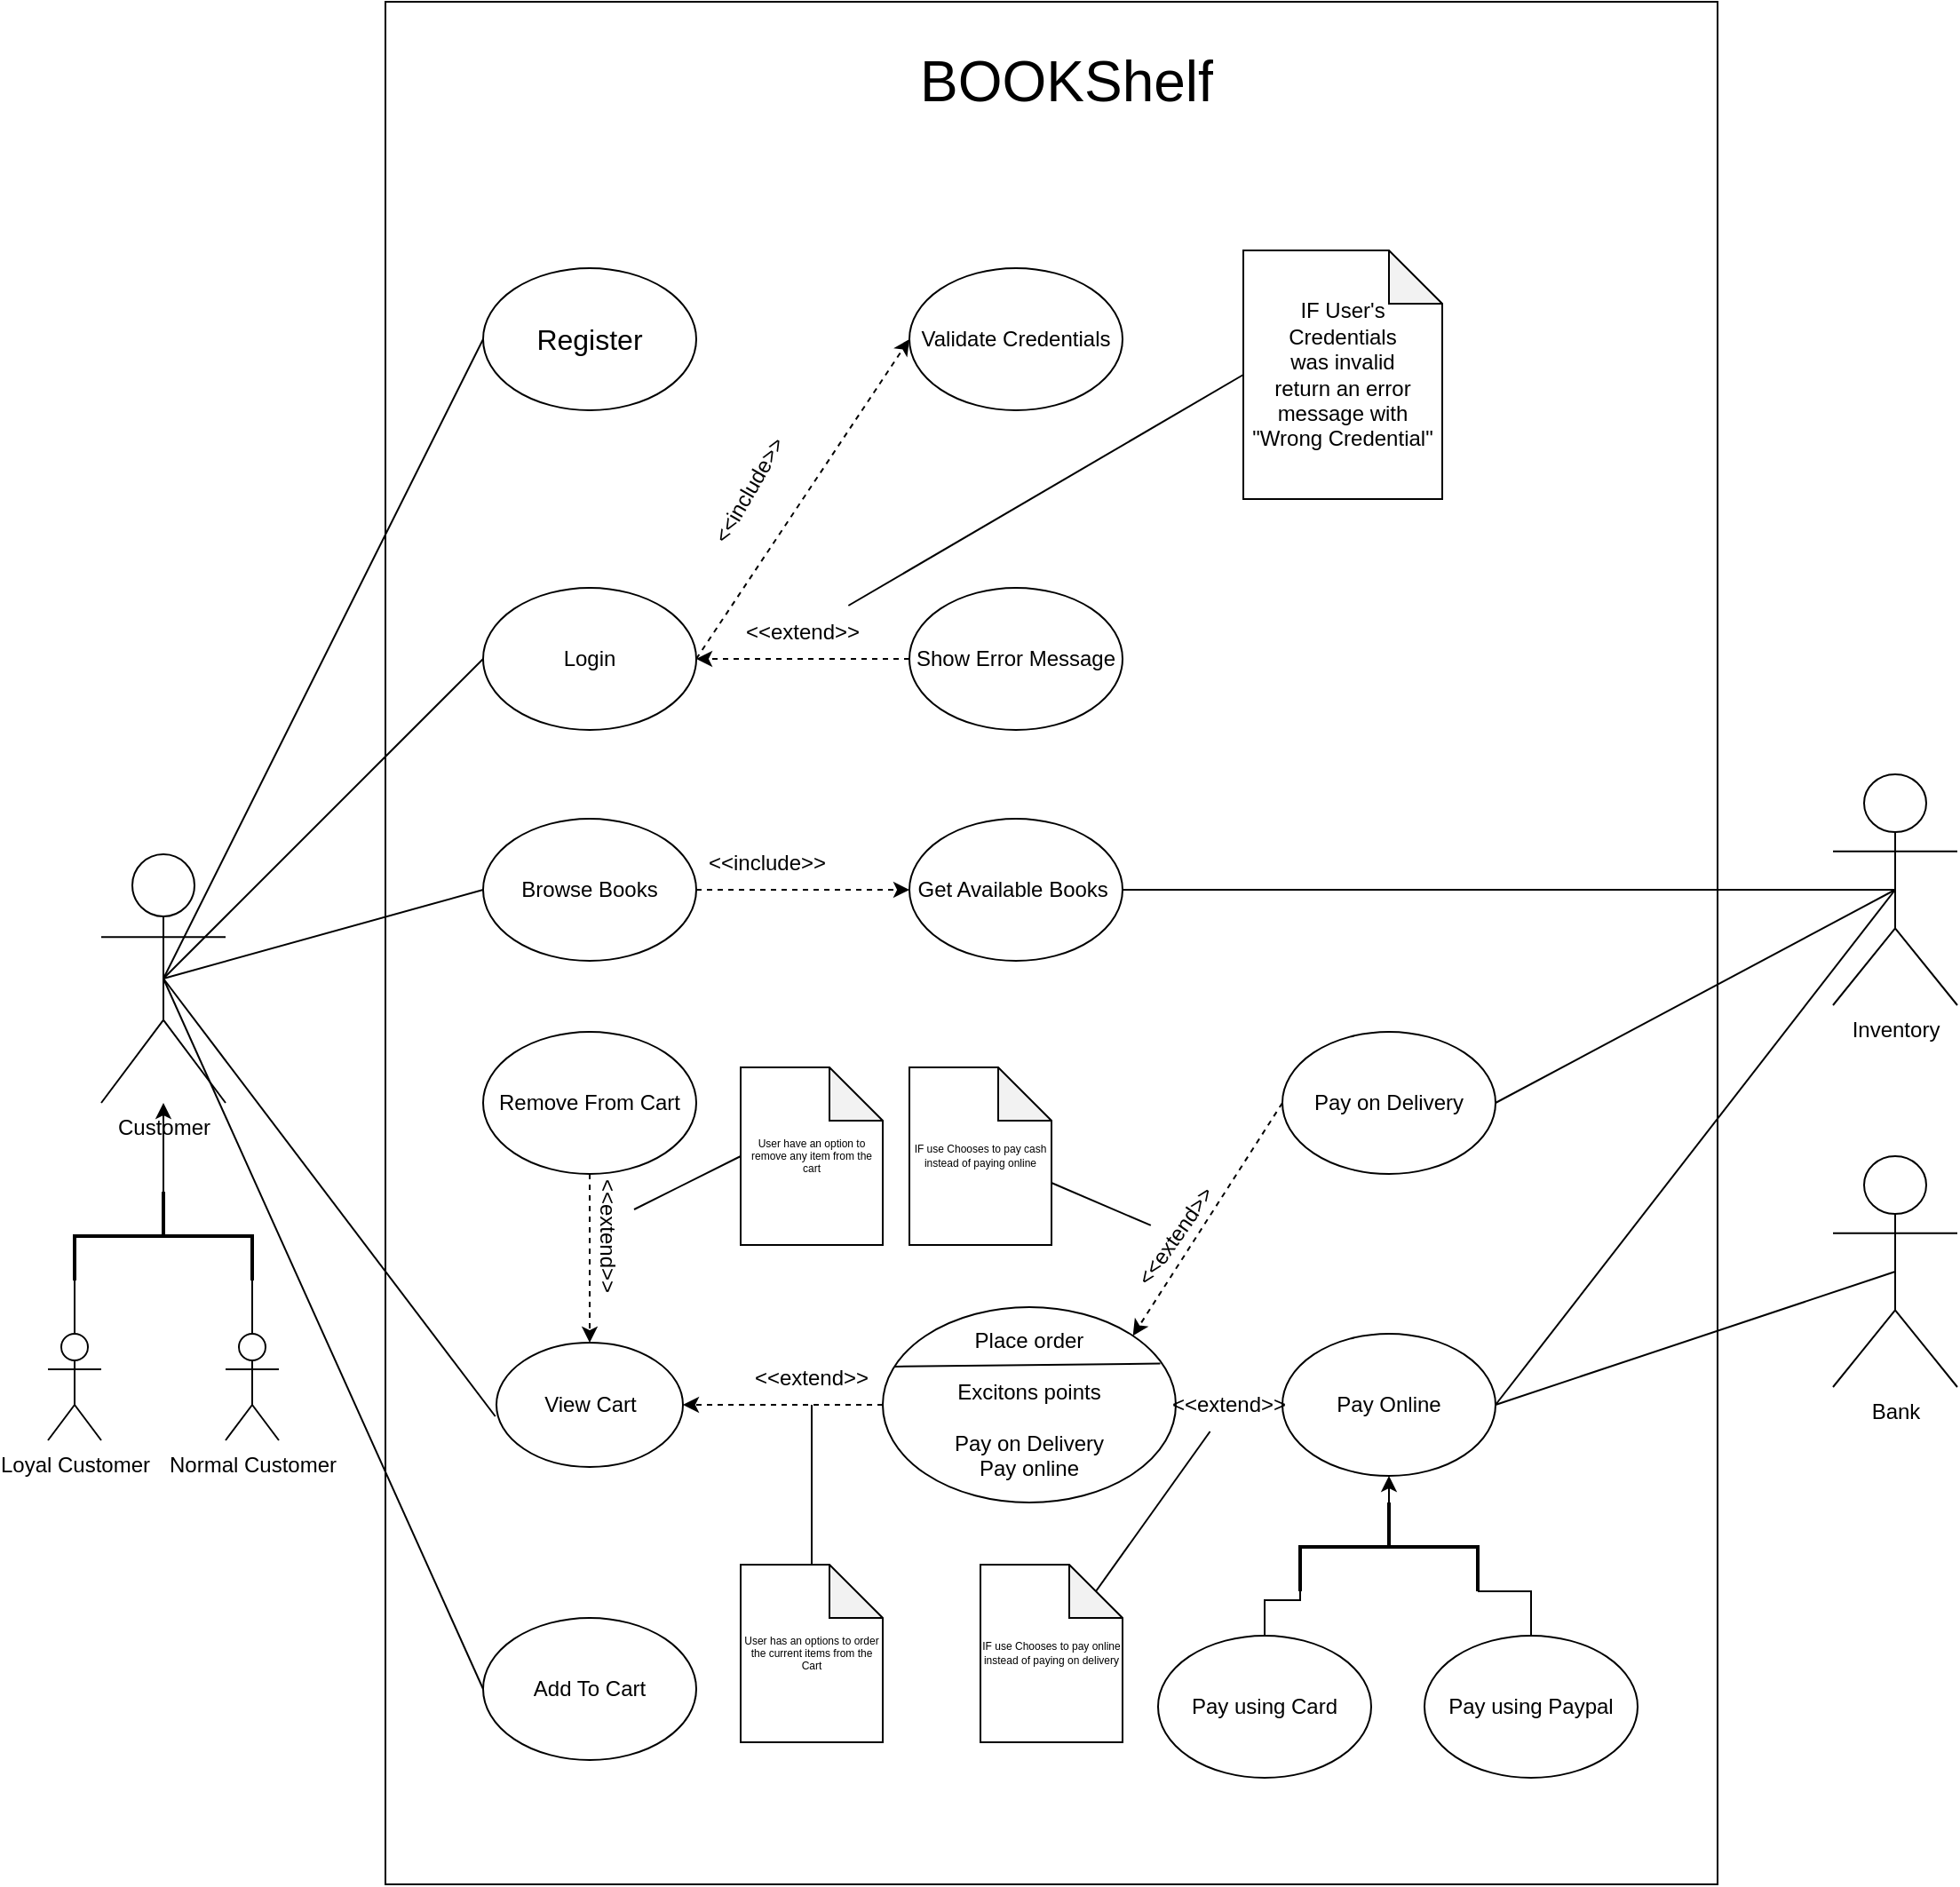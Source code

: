 <mxfile>
    <diagram name="Page-1" id="FFDucG5oGOfps-OhAbP-">
        <mxGraphModel dx="3547" dy="1830" grid="1" gridSize="10" guides="1" tooltips="1" connect="1" arrows="1" fold="1" page="1" pageScale="1" pageWidth="850" pageHeight="1100" math="0" shadow="0">
            <root>
                <mxCell id="0"/>
                <mxCell id="1" parent="0"/>
                <mxCell id="30" value="" style="rounded=0;whiteSpace=wrap;html=1;" parent="1" vertex="1">
                    <mxGeometry x="460" y="20" width="750" height="1060" as="geometry"/>
                </mxCell>
                <mxCell id="8up1fQo6_-ufdSc32_0c-560" style="rounded=0;orthogonalLoop=1;jettySize=auto;html=1;exitX=0.5;exitY=0.5;exitDx=0;exitDy=0;exitPerimeter=0;entryX=0;entryY=0.5;entryDx=0;entryDy=0;endArrow=none;endFill=0;fillColor=none;" parent="1" source="8up1fQo6_-ufdSc32_0c-541" target="8up1fQo6_-ufdSc32_0c-545" edge="1">
                    <mxGeometry relative="1" as="geometry"/>
                </mxCell>
                <mxCell id="8up1fQo6_-ufdSc32_0c-561" style="rounded=0;orthogonalLoop=1;jettySize=auto;html=1;entryX=0;entryY=0.5;entryDx=0;entryDy=0;endArrow=none;endFill=0;exitX=0.5;exitY=0.5;exitDx=0;exitDy=0;exitPerimeter=0;fillColor=none;" parent="1" source="8up1fQo6_-ufdSc32_0c-541" target="8up1fQo6_-ufdSc32_0c-548" edge="1">
                    <mxGeometry relative="1" as="geometry"/>
                </mxCell>
                <mxCell id="8up1fQo6_-ufdSc32_0c-562" style="rounded=0;orthogonalLoop=1;jettySize=auto;html=1;exitX=0.5;exitY=0.5;exitDx=0;exitDy=0;exitPerimeter=0;entryX=0;entryY=0.5;entryDx=0;entryDy=0;endArrow=none;endFill=0;fillColor=none;" parent="1" source="8up1fQo6_-ufdSc32_0c-541" target="8up1fQo6_-ufdSc32_0c-549" edge="1">
                    <mxGeometry relative="1" as="geometry"/>
                </mxCell>
                <mxCell id="8up1fQo6_-ufdSc32_0c-565" style="rounded=0;orthogonalLoop=1;jettySize=auto;html=1;exitX=0.5;exitY=0.5;exitDx=0;exitDy=0;exitPerimeter=0;entryX=0;entryY=0.5;entryDx=0;entryDy=0;endArrow=none;endFill=0;fillColor=none;" parent="1" source="8up1fQo6_-ufdSc32_0c-541" target="8up1fQo6_-ufdSc32_0c-553" edge="1">
                    <mxGeometry relative="1" as="geometry"/>
                </mxCell>
                <mxCell id="8up1fQo6_-ufdSc32_0c-541" value="Customer" style="shape=umlActor;verticalLabelPosition=bottom;verticalAlign=top;html=1;outlineConnect=0;" parent="1" vertex="1">
                    <mxGeometry x="300" y="500" width="70" height="140" as="geometry"/>
                </mxCell>
                <mxCell id="8up1fQo6_-ufdSc32_0c-542" value="&lt;span style=&quot;text-align: center;&quot;&gt;&lt;font style=&quot;font-size: 32px;&quot;&gt;BOOKShelf&lt;/font&gt;&lt;/span&gt;" style="text;strokeColor=none;fillColor=none;align=left;verticalAlign=middle;spacingLeft=4;spacingRight=4;overflow=hidden;points=[[0,0.5],[1,0.5]];portConstraint=eastwest;rotatable=0;whiteSpace=wrap;html=1;" parent="1" vertex="1">
                    <mxGeometry x="755" y="40" width="180" height="50" as="geometry"/>
                </mxCell>
                <mxCell id="8up1fQo6_-ufdSc32_0c-543" value="Inventory" style="shape=umlActor;verticalLabelPosition=bottom;verticalAlign=top;html=1;outlineConnect=0;" parent="1" vertex="1">
                    <mxGeometry x="1275" y="455" width="70" height="130" as="geometry"/>
                </mxCell>
                <mxCell id="8up1fQo6_-ufdSc32_0c-544" value="Bank" style="shape=umlActor;verticalLabelPosition=bottom;verticalAlign=top;html=1;outlineConnect=0;" parent="1" vertex="1">
                    <mxGeometry x="1275" y="670" width="70" height="130" as="geometry"/>
                </mxCell>
                <mxCell id="8up1fQo6_-ufdSc32_0c-568" style="rounded=0;orthogonalLoop=1;jettySize=auto;html=1;exitX=1;exitY=0.5;exitDx=0;exitDy=0;entryX=0;entryY=0.5;entryDx=0;entryDy=0;dashed=1;" parent="1" source="8up1fQo6_-ufdSc32_0c-545" target="8up1fQo6_-ufdSc32_0c-546" edge="1">
                    <mxGeometry relative="1" as="geometry"/>
                </mxCell>
                <mxCell id="8up1fQo6_-ufdSc32_0c-545" value="Login" style="ellipse;whiteSpace=wrap;html=1;" parent="1" vertex="1">
                    <mxGeometry x="515" y="350" width="120" height="80" as="geometry"/>
                </mxCell>
                <mxCell id="8up1fQo6_-ufdSc32_0c-546" value="Validate Credentials" style="ellipse;whiteSpace=wrap;html=1;" parent="1" vertex="1">
                    <mxGeometry x="755" y="170" width="120" height="80" as="geometry"/>
                </mxCell>
                <mxCell id="8up1fQo6_-ufdSc32_0c-570" style="rounded=0;orthogonalLoop=1;jettySize=auto;html=1;exitX=0;exitY=0.5;exitDx=0;exitDy=0;entryX=1;entryY=0.5;entryDx=0;entryDy=0;dashed=1;" parent="1" source="8up1fQo6_-ufdSc32_0c-547" target="8up1fQo6_-ufdSc32_0c-545" edge="1">
                    <mxGeometry relative="1" as="geometry"/>
                </mxCell>
                <mxCell id="8up1fQo6_-ufdSc32_0c-547" value="Show Error Message" style="ellipse;whiteSpace=wrap;html=1;" parent="1" vertex="1">
                    <mxGeometry x="755" y="350" width="120" height="80" as="geometry"/>
                </mxCell>
                <mxCell id="8up1fQo6_-ufdSc32_0c-548" value="&lt;font style=&quot;font-size: 16px;&quot;&gt;Register&lt;/font&gt;" style="ellipse;whiteSpace=wrap;html=1;" parent="1" vertex="1">
                    <mxGeometry x="515" y="170" width="120" height="80" as="geometry"/>
                </mxCell>
                <mxCell id="8up1fQo6_-ufdSc32_0c-575" style="edgeStyle=orthogonalEdgeStyle;rounded=0;orthogonalLoop=1;jettySize=auto;html=1;exitX=1;exitY=0.5;exitDx=0;exitDy=0;entryX=0;entryY=0.5;entryDx=0;entryDy=0;dashed=1;" parent="1" source="8up1fQo6_-ufdSc32_0c-549" target="8up1fQo6_-ufdSc32_0c-550" edge="1">
                    <mxGeometry relative="1" as="geometry"/>
                </mxCell>
                <mxCell id="8up1fQo6_-ufdSc32_0c-549" value="Browse Books" style="ellipse;whiteSpace=wrap;html=1;" parent="1" vertex="1">
                    <mxGeometry x="515" y="480" width="120" height="80" as="geometry"/>
                </mxCell>
                <mxCell id="8up1fQo6_-ufdSc32_0c-550" value="Get Available Books&amp;nbsp;" style="ellipse;whiteSpace=wrap;html=1;" parent="1" vertex="1">
                    <mxGeometry x="755" y="480" width="120" height="80" as="geometry"/>
                </mxCell>
                <mxCell id="8up1fQo6_-ufdSc32_0c-577" style="edgeStyle=orthogonalEdgeStyle;rounded=0;orthogonalLoop=1;jettySize=auto;html=1;exitX=0.5;exitY=1;exitDx=0;exitDy=0;entryX=0.5;entryY=0;entryDx=0;entryDy=0;dashed=1;" parent="1" source="8up1fQo6_-ufdSc32_0c-551" target="8up1fQo6_-ufdSc32_0c-559" edge="1">
                    <mxGeometry relative="1" as="geometry"/>
                </mxCell>
                <mxCell id="8up1fQo6_-ufdSc32_0c-551" value="Remove From Cart" style="ellipse;whiteSpace=wrap;html=1;" parent="1" vertex="1">
                    <mxGeometry x="515" y="600" width="120" height="80" as="geometry"/>
                </mxCell>
                <mxCell id="8up1fQo6_-ufdSc32_0c-553" value="Add To Cart" style="ellipse;whiteSpace=wrap;html=1;" parent="1" vertex="1">
                    <mxGeometry x="515" y="930" width="120" height="80" as="geometry"/>
                </mxCell>
                <mxCell id="20" style="edgeStyle=none;html=1;exitX=0;exitY=0.5;exitDx=0;exitDy=0;dashed=1;startArrow=none;" parent="1" source="8up1fQo6_-ufdSc32_0c-588" target="8up1fQo6_-ufdSc32_0c-558" edge="1">
                    <mxGeometry relative="1" as="geometry"/>
                </mxCell>
                <mxCell id="24" style="edgeStyle=none;html=1;exitX=1;exitY=0.5;exitDx=0;exitDy=0;entryX=0.5;entryY=0.5;entryDx=0;entryDy=0;entryPerimeter=0;endArrow=none;endFill=0;" parent="1" source="8up1fQo6_-ufdSc32_0c-554" target="8up1fQo6_-ufdSc32_0c-543" edge="1">
                    <mxGeometry relative="1" as="geometry"/>
                </mxCell>
                <mxCell id="8up1fQo6_-ufdSc32_0c-554" value="Pay Online" style="ellipse;whiteSpace=wrap;html=1;" parent="1" vertex="1">
                    <mxGeometry x="965" y="770" width="120" height="80" as="geometry"/>
                </mxCell>
                <mxCell id="19" style="edgeStyle=none;html=1;exitX=0;exitY=0.5;exitDx=0;exitDy=0;entryX=1;entryY=0;entryDx=0;entryDy=0;dashed=1;" parent="1" source="8up1fQo6_-ufdSc32_0c-555" target="8up1fQo6_-ufdSc32_0c-558" edge="1">
                    <mxGeometry relative="1" as="geometry"/>
                </mxCell>
                <mxCell id="23" style="edgeStyle=none;html=1;exitX=1;exitY=0.5;exitDx=0;exitDy=0;entryX=0.5;entryY=0.5;entryDx=0;entryDy=0;entryPerimeter=0;endArrow=none;endFill=0;" parent="1" source="8up1fQo6_-ufdSc32_0c-555" target="8up1fQo6_-ufdSc32_0c-543" edge="1">
                    <mxGeometry relative="1" as="geometry"/>
                </mxCell>
                <mxCell id="8up1fQo6_-ufdSc32_0c-555" value="Pay on Delivery" style="ellipse;whiteSpace=wrap;html=1;" parent="1" vertex="1">
                    <mxGeometry x="965" y="600" width="120" height="80" as="geometry"/>
                </mxCell>
                <mxCell id="8up1fQo6_-ufdSc32_0c-556" value="Pay using Card" style="ellipse;whiteSpace=wrap;html=1;" parent="1" vertex="1">
                    <mxGeometry x="895" y="940" width="120" height="80" as="geometry"/>
                </mxCell>
                <mxCell id="8up1fQo6_-ufdSc32_0c-557" value="Pay using Paypal" style="ellipse;whiteSpace=wrap;html=1;" parent="1" vertex="1">
                    <mxGeometry x="1045" y="940" width="120" height="80" as="geometry"/>
                </mxCell>
                <mxCell id="17" style="edgeStyle=none;html=1;exitX=0;exitY=0.5;exitDx=0;exitDy=0;entryX=1;entryY=0.5;entryDx=0;entryDy=0;dashed=1;" parent="1" source="8up1fQo6_-ufdSc32_0c-558" target="8up1fQo6_-ufdSc32_0c-559" edge="1">
                    <mxGeometry relative="1" as="geometry"/>
                </mxCell>
                <mxCell id="8up1fQo6_-ufdSc32_0c-558" value="Place order&lt;br&gt;&lt;br&gt;Excitons points&lt;br&gt;&lt;br&gt;Pay on Delivery&lt;br&gt;Pay online" style="ellipse;whiteSpace=wrap;html=1;" parent="1" vertex="1">
                    <mxGeometry x="740" y="755" width="165" height="110" as="geometry"/>
                </mxCell>
                <mxCell id="8up1fQo6_-ufdSc32_0c-559" value="View Cart&lt;br&gt;" style="ellipse;whiteSpace=wrap;html=1;" parent="1" vertex="1">
                    <mxGeometry x="522.5" y="775" width="105" height="70" as="geometry"/>
                </mxCell>
                <mxCell id="8up1fQo6_-ufdSc32_0c-564" style="rounded=0;orthogonalLoop=1;jettySize=auto;html=1;exitX=0.5;exitY=0.5;exitDx=0;exitDy=0;exitPerimeter=0;entryX=-0.006;entryY=0.593;entryDx=0;entryDy=0;entryPerimeter=0;endArrow=none;endFill=0;fillColor=none;" parent="1" source="8up1fQo6_-ufdSc32_0c-541" target="8up1fQo6_-ufdSc32_0c-559" edge="1">
                    <mxGeometry relative="1" as="geometry"/>
                </mxCell>
                <mxCell id="8up1fQo6_-ufdSc32_0c-569" value="&amp;lt;&amp;lt;include&amp;gt;&amp;gt;" style="text;html=1;align=center;verticalAlign=middle;whiteSpace=wrap;rounded=0;rotation=-60;" parent="1" vertex="1">
                    <mxGeometry x="635" y="280" width="60" height="30" as="geometry"/>
                </mxCell>
                <mxCell id="8up1fQo6_-ufdSc32_0c-571" value="&amp;lt;&amp;lt;extend&amp;gt;&amp;gt;" style="text;html=1;align=center;verticalAlign=middle;whiteSpace=wrap;rounded=0;rotation=0;" parent="1" vertex="1">
                    <mxGeometry x="665" y="360" width="60" height="30" as="geometry"/>
                </mxCell>
                <mxCell id="8up1fQo6_-ufdSc32_0c-574" value="&amp;lt;&amp;lt;include&amp;gt;&amp;gt;" style="text;html=1;align=center;verticalAlign=middle;whiteSpace=wrap;rounded=0;rotation=0;" parent="1" vertex="1">
                    <mxGeometry x="645" y="490" width="60" height="30" as="geometry"/>
                </mxCell>
                <mxCell id="8up1fQo6_-ufdSc32_0c-576" style="rounded=0;orthogonalLoop=1;jettySize=auto;html=1;exitX=1;exitY=0.5;exitDx=0;exitDy=0;entryX=0.5;entryY=0.5;entryDx=0;entryDy=0;entryPerimeter=0;endArrow=none;endFill=0;" parent="1" source="8up1fQo6_-ufdSc32_0c-550" target="8up1fQo6_-ufdSc32_0c-543" edge="1">
                    <mxGeometry relative="1" as="geometry"/>
                </mxCell>
                <mxCell id="8up1fQo6_-ufdSc32_0c-578" value="&amp;lt;&amp;lt;extend&amp;gt;&amp;gt;" style="text;html=1;align=center;verticalAlign=middle;whiteSpace=wrap;rounded=0;rotation=90;" parent="1" vertex="1">
                    <mxGeometry x="555" y="700" width="60" height="30" as="geometry"/>
                </mxCell>
                <mxCell id="8up1fQo6_-ufdSc32_0c-584" style="rounded=0;orthogonalLoop=1;jettySize=auto;html=1;exitX=0;exitY=0.5;exitDx=0;exitDy=0;exitPerimeter=0;entryX=0.5;entryY=1;entryDx=0;entryDy=0;" parent="1" source="8up1fQo6_-ufdSc32_0c-583" target="8up1fQo6_-ufdSc32_0c-554" edge="1">
                    <mxGeometry relative="1" as="geometry"/>
                </mxCell>
                <mxCell id="8up1fQo6_-ufdSc32_0c-585" style="edgeStyle=orthogonalEdgeStyle;rounded=0;orthogonalLoop=1;jettySize=auto;html=1;exitX=1;exitY=1;exitDx=0;exitDy=0;exitPerimeter=0;entryX=0.5;entryY=0;entryDx=0;entryDy=0;endArrow=none;endFill=0;" parent="1" source="8up1fQo6_-ufdSc32_0c-583" target="8up1fQo6_-ufdSc32_0c-556" edge="1">
                    <mxGeometry relative="1" as="geometry">
                        <Array as="points">
                            <mxPoint x="955" y="920"/>
                            <mxPoint x="915" y="920"/>
                        </Array>
                    </mxGeometry>
                </mxCell>
                <mxCell id="8up1fQo6_-ufdSc32_0c-586" style="rounded=0;orthogonalLoop=1;jettySize=auto;html=1;exitX=1;exitY=0;exitDx=0;exitDy=0;exitPerimeter=0;entryX=0.5;entryY=0;entryDx=0;entryDy=0;endArrow=none;endFill=0;edgeStyle=orthogonalEdgeStyle;" parent="1" source="8up1fQo6_-ufdSc32_0c-583" target="8up1fQo6_-ufdSc32_0c-557" edge="1">
                    <mxGeometry relative="1" as="geometry"/>
                </mxCell>
                <mxCell id="8up1fQo6_-ufdSc32_0c-583" value="" style="strokeWidth=2;html=1;shape=mxgraph.flowchart.annotation_2;align=left;labelPosition=right;pointerEvents=1;rotation=90;" parent="1" vertex="1">
                    <mxGeometry x="1000" y="840" width="50" height="100" as="geometry"/>
                </mxCell>
                <mxCell id="8up1fQo6_-ufdSc32_0c-587" value="&amp;lt;&amp;lt;extend&amp;gt;&amp;gt;" style="text;html=1;align=center;verticalAlign=middle;whiteSpace=wrap;rounded=0;rotation=-55;" parent="1" vertex="1">
                    <mxGeometry x="875" y="700" width="60" height="30" as="geometry"/>
                </mxCell>
                <mxCell id="8up1fQo6_-ufdSc32_0c-598" style="rounded=0;orthogonalLoop=1;jettySize=auto;html=1;exitX=1;exitY=0.5;exitDx=0;exitDy=0;entryX=0.5;entryY=0.5;entryDx=0;entryDy=0;entryPerimeter=0;endArrow=none;endFill=0;" parent="1" source="8up1fQo6_-ufdSc32_0c-554" target="8up1fQo6_-ufdSc32_0c-544" edge="1">
                    <mxGeometry relative="1" as="geometry"/>
                </mxCell>
                <mxCell id="18" value="&amp;lt;&amp;lt;extend&amp;gt;&amp;gt;" style="text;html=1;align=center;verticalAlign=middle;whiteSpace=wrap;rounded=0;rotation=0;" parent="1" vertex="1">
                    <mxGeometry x="670" y="780" width="60" height="30" as="geometry"/>
                </mxCell>
                <mxCell id="21" value="" style="edgeStyle=none;html=1;exitX=0;exitY=0.5;exitDx=0;exitDy=0;dashed=1;endArrow=none;" parent="1" source="8up1fQo6_-ufdSc32_0c-554" target="8up1fQo6_-ufdSc32_0c-588" edge="1">
                    <mxGeometry relative="1" as="geometry">
                        <mxPoint x="930" y="810" as="sourcePoint"/>
                        <mxPoint x="835" y="810" as="targetPoint"/>
                    </mxGeometry>
                </mxCell>
                <mxCell id="8up1fQo6_-ufdSc32_0c-588" value="&amp;lt;&amp;lt;extend&amp;gt;&amp;gt;" style="text;html=1;align=center;verticalAlign=middle;whiteSpace=wrap;rounded=0;rotation=0;" parent="1" vertex="1">
                    <mxGeometry x="905" y="795" width="60" height="30" as="geometry"/>
                </mxCell>
                <mxCell id="32" style="edgeStyle=none;html=1;exitX=0;exitY=0.5;exitDx=0;exitDy=0;exitPerimeter=0;endArrow=none;endFill=0;" parent="1" source="31" target="8up1fQo6_-ufdSc32_0c-571" edge="1">
                    <mxGeometry relative="1" as="geometry"/>
                </mxCell>
                <mxCell id="31" value="IF User's Credentials&lt;br&gt;was invalid&lt;br&gt;return an error message with &quot;Wrong Credential&quot;" style="shape=note;whiteSpace=wrap;html=1;backgroundOutline=1;darkOpacity=0.05;" parent="1" vertex="1">
                    <mxGeometry x="943" y="160" width="112" height="140" as="geometry"/>
                </mxCell>
                <mxCell id="37" value="" style="endArrow=none;html=1;fontSize=6;exitX=0.041;exitY=0.304;exitDx=0;exitDy=0;exitPerimeter=0;entryX=0.947;entryY=0.289;entryDx=0;entryDy=0;entryPerimeter=0;" parent="1" source="8up1fQo6_-ufdSc32_0c-558" target="8up1fQo6_-ufdSc32_0c-558" edge="1">
                    <mxGeometry width="50" height="50" relative="1" as="geometry">
                        <mxPoint x="755" y="810" as="sourcePoint"/>
                        <mxPoint x="805" y="760" as="targetPoint"/>
                    </mxGeometry>
                </mxCell>
                <mxCell id="40" style="edgeStyle=none;html=1;exitX=0;exitY=0;exitDx=80;exitDy=65;exitPerimeter=0;fontSize=6;endArrow=none;endFill=0;" parent="1" source="38" target="8up1fQo6_-ufdSc32_0c-587" edge="1">
                    <mxGeometry relative="1" as="geometry"/>
                </mxCell>
                <mxCell id="38" value="IF use Chooses to pay cash instead of paying online" style="shape=note;whiteSpace=wrap;html=1;backgroundOutline=1;darkOpacity=0.05;fontSize=6;" parent="1" vertex="1">
                    <mxGeometry x="755" y="620" width="80" height="100" as="geometry"/>
                </mxCell>
                <mxCell id="42" style="edgeStyle=none;html=1;exitX=0;exitY=0;exitDx=65;exitDy=15;exitPerimeter=0;fontSize=6;endArrow=none;endFill=0;" parent="1" source="41" target="8up1fQo6_-ufdSc32_0c-588" edge="1">
                    <mxGeometry relative="1" as="geometry"/>
                </mxCell>
                <mxCell id="41" value="IF use Chooses to pay online instead of paying on delivery" style="shape=note;whiteSpace=wrap;html=1;backgroundOutline=1;darkOpacity=0.05;fontSize=6;" parent="1" vertex="1">
                    <mxGeometry x="795" y="900" width="80" height="100" as="geometry"/>
                </mxCell>
                <mxCell id="44" style="edgeStyle=none;html=1;exitX=0.5;exitY=1;exitDx=0;exitDy=0;exitPerimeter=0;fontSize=6;endArrow=none;endFill=0;" parent="1" source="43" target="18" edge="1">
                    <mxGeometry relative="1" as="geometry"/>
                </mxCell>
                <mxCell id="43" value="User has an options to order the current items from the Cart" style="shape=note;whiteSpace=wrap;html=1;backgroundOutline=1;darkOpacity=0.05;fontSize=6;" parent="1" vertex="1">
                    <mxGeometry x="660" y="900" width="80" height="100" as="geometry"/>
                </mxCell>
                <mxCell id="46" style="edgeStyle=none;html=1;exitX=0;exitY=0.5;exitDx=0;exitDy=0;exitPerimeter=0;entryX=0.25;entryY=0;entryDx=0;entryDy=0;fontSize=6;endArrow=none;endFill=0;" parent="1" source="45" target="8up1fQo6_-ufdSc32_0c-578" edge="1">
                    <mxGeometry relative="1" as="geometry"/>
                </mxCell>
                <mxCell id="45" value="User have an option to remove any item from the cart" style="shape=note;whiteSpace=wrap;html=1;backgroundOutline=1;darkOpacity=0.05;fontSize=6;" parent="1" vertex="1">
                    <mxGeometry x="660" y="620" width="80" height="100" as="geometry"/>
                </mxCell>
                <mxCell id="48" style="edgeStyle=none;html=1;exitX=0;exitY=0.5;exitDx=0;exitDy=0;exitPerimeter=0;" edge="1" parent="1" source="47" target="8up1fQo6_-ufdSc32_0c-541">
                    <mxGeometry relative="1" as="geometry"/>
                </mxCell>
                <mxCell id="56" style="edgeStyle=none;html=1;exitX=1;exitY=1;exitDx=0;exitDy=0;exitPerimeter=0;entryX=0.5;entryY=0;entryDx=0;entryDy=0;entryPerimeter=0;endArrow=none;endFill=0;" edge="1" parent="1" source="47" target="50">
                    <mxGeometry relative="1" as="geometry"/>
                </mxCell>
                <mxCell id="57" style="edgeStyle=none;html=1;exitX=1;exitY=0;exitDx=0;exitDy=0;exitPerimeter=0;endArrow=none;endFill=0;" edge="1" parent="1" source="47" target="51">
                    <mxGeometry relative="1" as="geometry"/>
                </mxCell>
                <mxCell id="47" value="" style="strokeWidth=2;html=1;shape=mxgraph.flowchart.annotation_2;align=left;labelPosition=right;pointerEvents=1;rotation=90;" vertex="1" parent="1">
                    <mxGeometry x="310" y="665" width="50" height="100" as="geometry"/>
                </mxCell>
                <mxCell id="50" value="Loyal Customer" style="shape=umlActor;verticalLabelPosition=bottom;verticalAlign=top;html=1;outlineConnect=0;" vertex="1" parent="1">
                    <mxGeometry x="270" y="770" width="30" height="60" as="geometry"/>
                </mxCell>
                <mxCell id="51" value="Normal Customer" style="shape=umlActor;verticalLabelPosition=bottom;verticalAlign=top;html=1;outlineConnect=0;" vertex="1" parent="1">
                    <mxGeometry x="370" y="770" width="30" height="60" as="geometry"/>
                </mxCell>
            </root>
        </mxGraphModel>
    </diagram>
</mxfile>